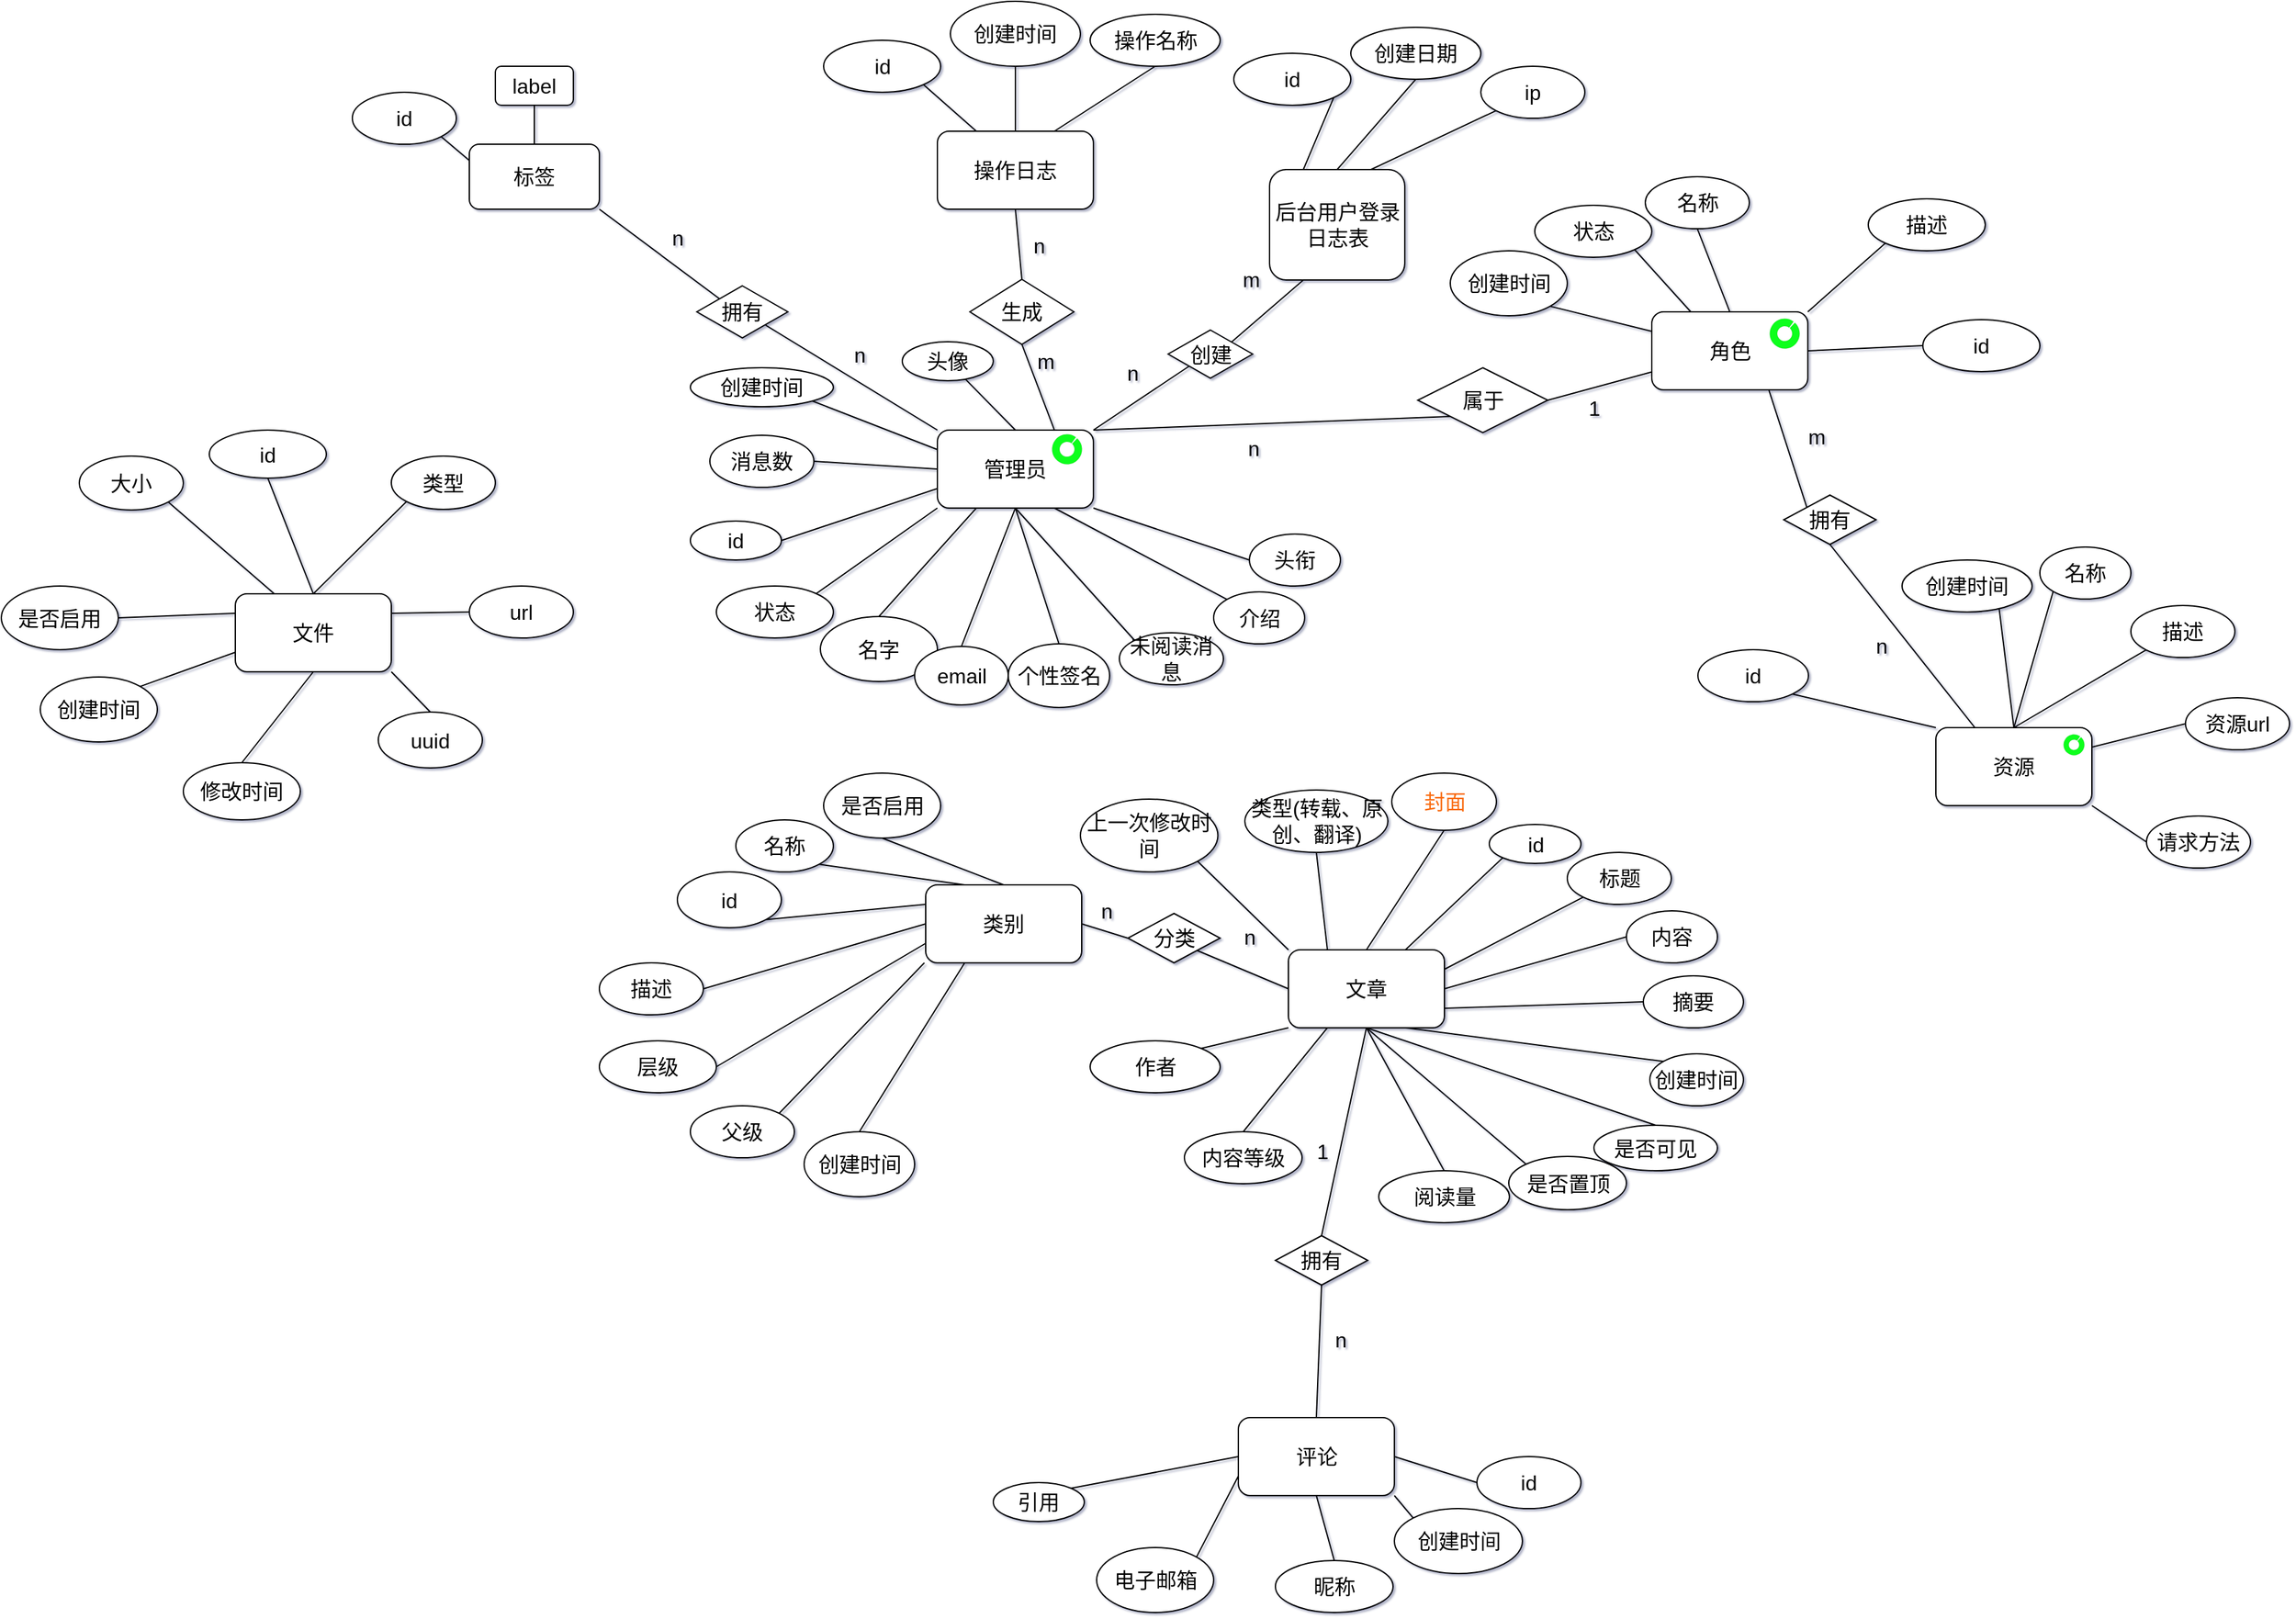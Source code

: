 <mxfile version="18.0.6" type="device"><diagram id="w1WiTCJ0PtuOjn-MvPNK" name="第 1 页"><mxGraphModel dx="2421" dy="1580" grid="1" gridSize="10" guides="1" tooltips="1" connect="1" arrows="1" fold="1" page="0" pageScale="1" pageWidth="827" pageHeight="1169" background="#ffffff" math="0" shadow="1"><root><mxCell id="0"/><mxCell id="1" parent="0"/><mxCell id="TxogvGe3Ko0orZef5mVO-4" style="edgeStyle=none;rounded=0;orthogonalLoop=1;jettySize=auto;html=1;exitX=1;exitY=0;exitDx=0;exitDy=0;entryX=0;entryY=1;entryDx=0;entryDy=0;fontSize=16;endArrow=none;endFill=0;" parent="1" source="TxogvGe3Ko0orZef5mVO-8" target="TxogvGe3Ko0orZef5mVO-21" edge="1"><mxGeometry relative="1" as="geometry"/></mxCell><mxCell id="TxogvGe3Ko0orZef5mVO-5" style="edgeStyle=none;rounded=0;orthogonalLoop=1;jettySize=auto;html=1;exitX=0.75;exitY=0;exitDx=0;exitDy=0;entryX=0.5;entryY=1;entryDx=0;entryDy=0;fontSize=16;endArrow=none;endFill=0;" parent="1" source="TxogvGe3Ko0orZef5mVO-8" target="TxogvGe3Ko0orZef5mVO-66" edge="1"><mxGeometry relative="1" as="geometry"/></mxCell><mxCell id="TxogvGe3Ko0orZef5mVO-7" style="edgeStyle=none;rounded=0;orthogonalLoop=1;jettySize=auto;html=1;exitX=1;exitY=0;exitDx=0;exitDy=0;entryX=0;entryY=1;entryDx=0;entryDy=0;fontFamily=Helvetica;fontSize=16;fontColor=default;endArrow=none;endFill=0;" parent="1" source="TxogvGe3Ko0orZef5mVO-8" target="TxogvGe3Ko0orZef5mVO-107" edge="1"><mxGeometry relative="1" as="geometry"/></mxCell><mxCell id="JrvYDtQpE5l5beJxTgkh-11" style="edgeStyle=none;rounded=0;orthogonalLoop=1;jettySize=auto;html=1;exitX=1;exitY=1;exitDx=0;exitDy=0;entryX=0;entryY=0.5;entryDx=0;entryDy=0;fontSize=16;endArrow=none;endFill=0;strokeWidth=1;" edge="1" parent="1" source="TxogvGe3Ko0orZef5mVO-8" target="JrvYDtQpE5l5beJxTgkh-5"><mxGeometry relative="1" as="geometry"/></mxCell><mxCell id="JrvYDtQpE5l5beJxTgkh-12" style="edgeStyle=none;rounded=0;orthogonalLoop=1;jettySize=auto;html=1;exitX=0.75;exitY=1;exitDx=0;exitDy=0;entryX=0;entryY=0;entryDx=0;entryDy=0;fontSize=16;endArrow=none;endFill=0;strokeWidth=1;" edge="1" parent="1" source="TxogvGe3Ko0orZef5mVO-8" target="JrvYDtQpE5l5beJxTgkh-4"><mxGeometry relative="1" as="geometry"/></mxCell><mxCell id="JrvYDtQpE5l5beJxTgkh-13" style="edgeStyle=none;rounded=0;orthogonalLoop=1;jettySize=auto;html=1;exitX=0.5;exitY=1;exitDx=0;exitDy=0;entryX=0;entryY=0;entryDx=0;entryDy=0;fontSize=16;endArrow=none;endFill=0;strokeWidth=1;" edge="1" parent="1" source="TxogvGe3Ko0orZef5mVO-8" target="JrvYDtQpE5l5beJxTgkh-8"><mxGeometry relative="1" as="geometry"/></mxCell><mxCell id="JrvYDtQpE5l5beJxTgkh-14" style="edgeStyle=none;rounded=0;orthogonalLoop=1;jettySize=auto;html=1;exitX=0.5;exitY=1;exitDx=0;exitDy=0;entryX=0.5;entryY=0;entryDx=0;entryDy=0;fontSize=16;endArrow=none;endFill=0;strokeWidth=1;" edge="1" parent="1" source="TxogvGe3Ko0orZef5mVO-8" target="JrvYDtQpE5l5beJxTgkh-3"><mxGeometry relative="1" as="geometry"/></mxCell><mxCell id="JrvYDtQpE5l5beJxTgkh-15" style="edgeStyle=none;rounded=0;orthogonalLoop=1;jettySize=auto;html=1;exitX=0.5;exitY=1;exitDx=0;exitDy=0;entryX=0.5;entryY=0;entryDx=0;entryDy=0;fontSize=16;endArrow=none;endFill=0;strokeWidth=1;" edge="1" parent="1" source="TxogvGe3Ko0orZef5mVO-8" target="JrvYDtQpE5l5beJxTgkh-2"><mxGeometry relative="1" as="geometry"/></mxCell><mxCell id="JrvYDtQpE5l5beJxTgkh-16" style="edgeStyle=none;rounded=0;orthogonalLoop=1;jettySize=auto;html=1;exitX=0.25;exitY=1;exitDx=0;exitDy=0;entryX=0.5;entryY=0;entryDx=0;entryDy=0;fontSize=16;endArrow=none;endFill=0;strokeWidth=1;" edge="1" parent="1" source="TxogvGe3Ko0orZef5mVO-8" target="JrvYDtQpE5l5beJxTgkh-1"><mxGeometry relative="1" as="geometry"/></mxCell><mxCell id="TxogvGe3Ko0orZef5mVO-8" value="管理员" style="rounded=1;whiteSpace=wrap;html=1;fontSize=16;" parent="1" vertex="1"><mxGeometry x="-450" y="-390" width="120" height="60" as="geometry"/></mxCell><mxCell id="TxogvGe3Ko0orZef5mVO-9" style="edgeStyle=none;rounded=0;orthogonalLoop=1;jettySize=auto;html=1;exitX=1;exitY=0.5;exitDx=0;exitDy=0;entryX=0;entryY=0.75;entryDx=0;entryDy=0;fontSize=16;endArrow=none;endFill=0;" parent="1" source="TxogvGe3Ko0orZef5mVO-10" target="TxogvGe3Ko0orZef5mVO-8" edge="1"><mxGeometry relative="1" as="geometry"/></mxCell><mxCell id="TxogvGe3Ko0orZef5mVO-10" value="id" style="ellipse;whiteSpace=wrap;html=1;fontSize=16;" parent="1" vertex="1"><mxGeometry x="-640" y="-320" width="70" height="30" as="geometry"/></mxCell><mxCell id="TxogvGe3Ko0orZef5mVO-16" style="edgeStyle=none;rounded=0;orthogonalLoop=1;jettySize=auto;html=1;exitX=1;exitY=0;exitDx=0;exitDy=0;entryX=0;entryY=1;entryDx=0;entryDy=0;endArrow=none;endFill=0;fontSize=16;" parent="1" source="TxogvGe3Ko0orZef5mVO-19" target="TxogvGe3Ko0orZef5mVO-42" edge="1"><mxGeometry relative="1" as="geometry"/></mxCell><mxCell id="TxogvGe3Ko0orZef5mVO-17" style="edgeStyle=none;rounded=0;orthogonalLoop=1;jettySize=auto;html=1;exitX=1;exitY=0.5;exitDx=0;exitDy=0;entryX=0;entryY=0.5;entryDx=0;entryDy=0;endArrow=none;endFill=0;fontSize=16;" parent="1" source="TxogvGe3Ko0orZef5mVO-19" target="TxogvGe3Ko0orZef5mVO-35" edge="1"><mxGeometry relative="1" as="geometry"/></mxCell><mxCell id="TxogvGe3Ko0orZef5mVO-18" style="edgeStyle=none;rounded=0;orthogonalLoop=1;jettySize=auto;html=1;exitX=0.75;exitY=1;exitDx=0;exitDy=0;entryX=0;entryY=0;entryDx=0;entryDy=0;fontSize=16;endArrow=none;endFill=0;" parent="1" source="TxogvGe3Ko0orZef5mVO-19" target="TxogvGe3Ko0orZef5mVO-98" edge="1"><mxGeometry relative="1" as="geometry"/></mxCell><mxCell id="TxogvGe3Ko0orZef5mVO-19" value="角色" style="rounded=1;whiteSpace=wrap;html=1;fontSize=16;" parent="1" vertex="1"><mxGeometry x="99.5" y="-481" width="120" height="60" as="geometry"/></mxCell><mxCell id="TxogvGe3Ko0orZef5mVO-20" style="edgeStyle=none;rounded=0;orthogonalLoop=1;jettySize=auto;html=1;exitX=1;exitY=0.5;exitDx=0;exitDy=0;fontSize=16;endArrow=none;endFill=0;" parent="1" source="TxogvGe3Ko0orZef5mVO-21" target="TxogvGe3Ko0orZef5mVO-19" edge="1"><mxGeometry relative="1" as="geometry"/></mxCell><mxCell id="TxogvGe3Ko0orZef5mVO-21" value="属于" style="rhombus;whiteSpace=wrap;html=1;fontSize=16;" parent="1" vertex="1"><mxGeometry x="-80.5" y="-438" width="100" height="50" as="geometry"/></mxCell><mxCell id="TxogvGe3Ko0orZef5mVO-22" style="edgeStyle=none;rounded=0;orthogonalLoop=1;jettySize=auto;html=1;exitX=0.5;exitY=0;exitDx=0;exitDy=0;entryX=0.747;entryY=0.94;entryDx=0;entryDy=0;fontSize=16;endArrow=none;endFill=0;entryPerimeter=0;" parent="1" source="TxogvGe3Ko0orZef5mVO-27" target="TxogvGe3Ko0orZef5mVO-34" edge="1"><mxGeometry relative="1" as="geometry"><mxPoint x="307.5" y="-221" as="targetPoint"/></mxGeometry></mxCell><mxCell id="TxogvGe3Ko0orZef5mVO-23" style="edgeStyle=none;rounded=0;orthogonalLoop=1;jettySize=auto;html=1;exitX=0.5;exitY=0;exitDx=0;exitDy=0;entryX=0;entryY=1;entryDx=0;entryDy=0;fontSize=16;endArrow=none;endFill=0;" parent="1" source="TxogvGe3Ko0orZef5mVO-27" target="TxogvGe3Ko0orZef5mVO-32" edge="1"><mxGeometry relative="1" as="geometry"/></mxCell><mxCell id="TxogvGe3Ko0orZef5mVO-24" style="edgeStyle=none;rounded=0;orthogonalLoop=1;jettySize=auto;html=1;exitX=0.5;exitY=0;exitDx=0;exitDy=0;entryX=0;entryY=1;entryDx=0;entryDy=0;fontSize=16;endArrow=none;endFill=0;" parent="1" source="TxogvGe3Ko0orZef5mVO-27" target="TxogvGe3Ko0orZef5mVO-33" edge="1"><mxGeometry relative="1" as="geometry"/></mxCell><mxCell id="TxogvGe3Ko0orZef5mVO-120" style="rounded=0;orthogonalLoop=1;jettySize=auto;html=1;exitX=1;exitY=0.25;exitDx=0;exitDy=0;entryX=0;entryY=0.5;entryDx=0;entryDy=0;endArrow=none;endFill=0;fontSize=16;" parent="1" source="TxogvGe3Ko0orZef5mVO-27" target="TxogvGe3Ko0orZef5mVO-118" edge="1"><mxGeometry relative="1" as="geometry"/></mxCell><mxCell id="TxogvGe3Ko0orZef5mVO-121" style="edgeStyle=none;rounded=0;orthogonalLoop=1;jettySize=auto;html=1;exitX=1;exitY=1;exitDx=0;exitDy=0;entryX=0;entryY=0.5;entryDx=0;entryDy=0;endArrow=none;endFill=0;fontSize=16;" parent="1" source="TxogvGe3Ko0orZef5mVO-27" target="TxogvGe3Ko0orZef5mVO-119" edge="1"><mxGeometry relative="1" as="geometry"/></mxCell><mxCell id="TxogvGe3Ko0orZef5mVO-27" value="资源" style="rounded=1;whiteSpace=wrap;html=1;fontSize=16;" parent="1" vertex="1"><mxGeometry x="318" y="-161" width="120" height="60" as="geometry"/></mxCell><mxCell id="TxogvGe3Ko0orZef5mVO-30" style="edgeStyle=none;rounded=0;orthogonalLoop=1;jettySize=auto;html=1;exitX=1;exitY=1;exitDx=0;exitDy=0;entryX=0;entryY=0;entryDx=0;entryDy=0;endArrow=none;endFill=0;fontSize=16;" parent="1" source="TxogvGe3Ko0orZef5mVO-31" target="TxogvGe3Ko0orZef5mVO-27" edge="1"><mxGeometry relative="1" as="geometry"/></mxCell><mxCell id="TxogvGe3Ko0orZef5mVO-31" value="id" style="ellipse;whiteSpace=wrap;html=1;fontSize=16;" parent="1" vertex="1"><mxGeometry x="135" y="-221" width="85" height="40" as="geometry"/></mxCell><mxCell id="TxogvGe3Ko0orZef5mVO-32" value="名称" style="ellipse;whiteSpace=wrap;html=1;fontSize=16;" parent="1" vertex="1"><mxGeometry x="398" y="-300" width="70" height="40" as="geometry"/></mxCell><mxCell id="TxogvGe3Ko0orZef5mVO-33" value="描述" style="ellipse;whiteSpace=wrap;html=1;fontSize=16;" parent="1" vertex="1"><mxGeometry x="468" y="-255" width="80" height="40" as="geometry"/></mxCell><mxCell id="TxogvGe3Ko0orZef5mVO-34" value="创建时间" style="ellipse;whiteSpace=wrap;html=1;fontSize=16;" parent="1" vertex="1"><mxGeometry x="292" y="-290" width="100" height="40" as="geometry"/></mxCell><mxCell id="TxogvGe3Ko0orZef5mVO-35" value="id" style="ellipse;whiteSpace=wrap;html=1;fontSize=16;" parent="1" vertex="1"><mxGeometry x="308" y="-475" width="90" height="40" as="geometry"/></mxCell><mxCell id="TxogvGe3Ko0orZef5mVO-36" style="edgeStyle=none;shape=connector;rounded=0;orthogonalLoop=1;jettySize=auto;html=1;exitX=0.5;exitY=1;exitDx=0;exitDy=0;entryX=0.5;entryY=0;entryDx=0;entryDy=0;labelBackgroundColor=default;fontFamily=Helvetica;fontSize=16;fontColor=default;endArrow=none;endFill=0;strokeColor=default;" parent="1" source="TxogvGe3Ko0orZef5mVO-37" target="TxogvGe3Ko0orZef5mVO-19" edge="1"><mxGeometry relative="1" as="geometry"/></mxCell><mxCell id="TxogvGe3Ko0orZef5mVO-37" value="名称" style="ellipse;whiteSpace=wrap;html=1;fontSize=16;" parent="1" vertex="1"><mxGeometry x="94.5" y="-585" width="80" height="40" as="geometry"/></mxCell><mxCell id="TxogvGe3Ko0orZef5mVO-38" style="edgeStyle=none;shape=connector;rounded=0;orthogonalLoop=1;jettySize=auto;html=1;exitX=1;exitY=1;exitDx=0;exitDy=0;entryX=0.25;entryY=0;entryDx=0;entryDy=0;labelBackgroundColor=default;fontFamily=Helvetica;fontSize=16;fontColor=default;endArrow=none;endFill=0;strokeColor=default;" parent="1" source="TxogvGe3Ko0orZef5mVO-39" target="TxogvGe3Ko0orZef5mVO-19" edge="1"><mxGeometry relative="1" as="geometry"/></mxCell><mxCell id="TxogvGe3Ko0orZef5mVO-39" value="状态" style="ellipse;whiteSpace=wrap;html=1;fontSize=16;" parent="1" vertex="1"><mxGeometry x="9.5" y="-563" width="90" height="40" as="geometry"/></mxCell><mxCell id="TxogvGe3Ko0orZef5mVO-40" style="edgeStyle=none;shape=connector;rounded=0;orthogonalLoop=1;jettySize=auto;html=1;exitX=1;exitY=1;exitDx=0;exitDy=0;entryX=0;entryY=0.25;entryDx=0;entryDy=0;labelBackgroundColor=default;fontFamily=Helvetica;fontSize=16;fontColor=default;endArrow=none;endFill=0;strokeColor=default;" parent="1" source="TxogvGe3Ko0orZef5mVO-41" target="TxogvGe3Ko0orZef5mVO-19" edge="1"><mxGeometry relative="1" as="geometry"/></mxCell><mxCell id="TxogvGe3Ko0orZef5mVO-41" value="创建时间" style="ellipse;whiteSpace=wrap;html=1;fontSize=16;" parent="1" vertex="1"><mxGeometry x="-55.5" y="-528" width="90" height="50" as="geometry"/></mxCell><mxCell id="TxogvGe3Ko0orZef5mVO-42" value="描述" style="ellipse;whiteSpace=wrap;html=1;fontSize=16;" parent="1" vertex="1"><mxGeometry x="266" y="-568" width="90" height="40" as="geometry"/></mxCell><mxCell id="TxogvGe3Ko0orZef5mVO-45" style="edgeStyle=none;rounded=0;orthogonalLoop=1;jettySize=auto;html=1;exitX=1;exitY=0;exitDx=0;exitDy=0;entryX=0;entryY=1;entryDx=0;entryDy=0;fontSize=16;endArrow=none;endFill=0;" parent="1" source="TxogvGe3Ko0orZef5mVO-46" target="TxogvGe3Ko0orZef5mVO-8" edge="1"><mxGeometry relative="1" as="geometry"/></mxCell><mxCell id="TxogvGe3Ko0orZef5mVO-46" value="状态" style="ellipse;whiteSpace=wrap;html=1;fontSize=16;" parent="1" vertex="1"><mxGeometry x="-620" y="-270" width="90" height="40" as="geometry"/></mxCell><mxCell id="TxogvGe3Ko0orZef5mVO-51" style="edgeStyle=none;rounded=0;orthogonalLoop=1;jettySize=auto;html=1;exitX=0.25;exitY=0;exitDx=0;exitDy=0;entryX=1;entryY=1;entryDx=0;entryDy=0;fontSize=16;endArrow=none;endFill=0;" parent="1" source="TxogvGe3Ko0orZef5mVO-54" target="TxogvGe3Ko0orZef5mVO-56" edge="1"><mxGeometry relative="1" as="geometry"/></mxCell><mxCell id="TxogvGe3Ko0orZef5mVO-52" style="edgeStyle=none;rounded=0;orthogonalLoop=1;jettySize=auto;html=1;exitX=0.5;exitY=0;exitDx=0;exitDy=0;entryX=0.5;entryY=1;entryDx=0;entryDy=0;fontSize=16;endArrow=none;endFill=0;" parent="1" source="TxogvGe3Ko0orZef5mVO-54" target="TxogvGe3Ko0orZef5mVO-55" edge="1"><mxGeometry relative="1" as="geometry"/></mxCell><mxCell id="TxogvGe3Ko0orZef5mVO-53" style="edgeStyle=none;shape=connector;rounded=0;orthogonalLoop=1;jettySize=auto;html=1;exitX=0.75;exitY=0;exitDx=0;exitDy=0;entryX=0;entryY=1;entryDx=0;entryDy=0;labelBackgroundColor=default;fontFamily=Helvetica;fontSize=16;fontColor=default;endArrow=none;endFill=0;strokeColor=default;" parent="1" source="TxogvGe3Ko0orZef5mVO-54" target="TxogvGe3Ko0orZef5mVO-57" edge="1"><mxGeometry relative="1" as="geometry"/></mxCell><mxCell id="TxogvGe3Ko0orZef5mVO-54" value="后台用户登录日志表" style="rounded=1;whiteSpace=wrap;html=1;fontSize=16;" parent="1" vertex="1"><mxGeometry x="-194.5" y="-590.5" width="104" height="85" as="geometry"/></mxCell><mxCell id="TxogvGe3Ko0orZef5mVO-55" value="创建日期" style="ellipse;whiteSpace=wrap;html=1;fontSize=16;" parent="1" vertex="1"><mxGeometry x="-132" y="-700" width="100" height="40" as="geometry"/></mxCell><mxCell id="TxogvGe3Ko0orZef5mVO-56" value="id" style="ellipse;whiteSpace=wrap;html=1;fontSize=16;" parent="1" vertex="1"><mxGeometry x="-222" y="-680" width="90" height="40" as="geometry"/></mxCell><mxCell id="TxogvGe3Ko0orZef5mVO-57" value="ip" style="ellipse;whiteSpace=wrap;html=1;fontSize=16;" parent="1" vertex="1"><mxGeometry x="-32" y="-670" width="80" height="40" as="geometry"/></mxCell><mxCell id="JrvYDtQpE5l5beJxTgkh-21" style="edgeStyle=none;rounded=0;orthogonalLoop=1;jettySize=auto;html=1;exitX=1;exitY=1;exitDx=0;exitDy=0;entryX=0;entryY=0.25;entryDx=0;entryDy=0;fontSize=16;endArrow=none;endFill=0;strokeWidth=1;" edge="1" parent="1" source="TxogvGe3Ko0orZef5mVO-60" target="TxogvGe3Ko0orZef5mVO-8"><mxGeometry relative="1" as="geometry"/></mxCell><mxCell id="TxogvGe3Ko0orZef5mVO-60" value="创建时间" style="ellipse;whiteSpace=wrap;html=1;fontSize=16;" parent="1" vertex="1"><mxGeometry x="-640" y="-438" width="110" height="30" as="geometry"/></mxCell><mxCell id="TxogvGe3Ko0orZef5mVO-61" style="edgeStyle=none;rounded=0;orthogonalLoop=1;jettySize=auto;html=1;exitX=0.5;exitY=0;exitDx=0;exitDy=0;entryX=0.5;entryY=1;entryDx=0;entryDy=0;fontSize=16;endArrow=none;endFill=0;" parent="1" source="TxogvGe3Ko0orZef5mVO-63" target="TxogvGe3Ko0orZef5mVO-64" edge="1"><mxGeometry relative="1" as="geometry"/></mxCell><mxCell id="TxogvGe3Ko0orZef5mVO-62" style="edgeStyle=none;rounded=0;orthogonalLoop=1;jettySize=auto;html=1;exitX=0.75;exitY=0;exitDx=0;exitDy=0;entryX=0.5;entryY=1;entryDx=0;entryDy=0;fontSize=16;endArrow=none;endFill=0;" parent="1" source="TxogvGe3Ko0orZef5mVO-63" target="TxogvGe3Ko0orZef5mVO-69" edge="1"><mxGeometry relative="1" as="geometry"/></mxCell><mxCell id="TxogvGe3Ko0orZef5mVO-63" value="操作日志" style="rounded=1;whiteSpace=wrap;html=1;fontSize=16;" parent="1" vertex="1"><mxGeometry x="-450" y="-620" width="120" height="60" as="geometry"/></mxCell><mxCell id="TxogvGe3Ko0orZef5mVO-64" value="创建时间" style="ellipse;whiteSpace=wrap;html=1;fontSize=16;" parent="1" vertex="1"><mxGeometry x="-440" y="-720" width="100" height="50" as="geometry"/></mxCell><mxCell id="TxogvGe3Ko0orZef5mVO-65" style="edgeStyle=none;rounded=0;orthogonalLoop=1;jettySize=auto;html=1;exitX=0.5;exitY=0;exitDx=0;exitDy=0;entryX=0.5;entryY=1;entryDx=0;entryDy=0;fontSize=16;endArrow=none;endFill=0;" parent="1" source="TxogvGe3Ko0orZef5mVO-66" target="TxogvGe3Ko0orZef5mVO-63" edge="1"><mxGeometry relative="1" as="geometry"/></mxCell><mxCell id="TxogvGe3Ko0orZef5mVO-66" value="生成" style="rhombus;whiteSpace=wrap;html=1;fontSize=16;" parent="1" vertex="1"><mxGeometry x="-425" y="-506" width="80" height="50" as="geometry"/></mxCell><mxCell id="TxogvGe3Ko0orZef5mVO-67" style="edgeStyle=none;rounded=0;orthogonalLoop=1;jettySize=auto;html=1;exitX=1;exitY=1;exitDx=0;exitDy=0;entryX=0.25;entryY=0;entryDx=0;entryDy=0;endArrow=none;endFill=0;fontSize=16;" parent="1" source="TxogvGe3Ko0orZef5mVO-68" target="TxogvGe3Ko0orZef5mVO-63" edge="1"><mxGeometry relative="1" as="geometry"/></mxCell><mxCell id="TxogvGe3Ko0orZef5mVO-68" value="id" style="ellipse;whiteSpace=wrap;html=1;fontSize=16;" parent="1" vertex="1"><mxGeometry x="-537.5" y="-690" width="90" height="40" as="geometry"/></mxCell><mxCell id="TxogvGe3Ko0orZef5mVO-69" value="操作名称" style="ellipse;whiteSpace=wrap;html=1;fontSize=16;" parent="1" vertex="1"><mxGeometry x="-332.5" y="-710" width="100" height="40" as="geometry"/></mxCell><mxCell id="TxogvGe3Ko0orZef5mVO-70" style="edgeStyle=none;rounded=0;orthogonalLoop=1;jettySize=auto;html=1;entryX=0.5;entryY=0;entryDx=0;entryDy=0;fontSize=16;endArrow=none;endFill=0;" parent="1" source="TxogvGe3Ko0orZef5mVO-71" target="TxogvGe3Ko0orZef5mVO-8" edge="1"><mxGeometry relative="1" as="geometry"/></mxCell><mxCell id="TxogvGe3Ko0orZef5mVO-71" value="头像" style="ellipse;whiteSpace=wrap;html=1;fontSize=16;" parent="1" vertex="1"><mxGeometry x="-477" y="-458" width="70" height="30" as="geometry"/></mxCell><mxCell id="TxogvGe3Ko0orZef5mVO-95" value="1" style="text;html=1;align=center;verticalAlign=middle;resizable=0;points=[];autosize=1;strokeColor=none;fillColor=none;fontSize=16;" parent="1" vertex="1"><mxGeometry x="45" y="-417" width="20" height="20" as="geometry"/></mxCell><mxCell id="TxogvGe3Ko0orZef5mVO-96" value="n" style="text;html=1;align=center;verticalAlign=middle;resizable=0;points=[];autosize=1;strokeColor=none;fillColor=none;fontSize=16;" parent="1" vertex="1"><mxGeometry x="-217" y="-386" width="20" height="20" as="geometry"/></mxCell><mxCell id="TxogvGe3Ko0orZef5mVO-97" style="edgeStyle=none;rounded=0;orthogonalLoop=1;jettySize=auto;html=1;exitX=0.5;exitY=1;exitDx=0;exitDy=0;entryX=0.25;entryY=0;entryDx=0;entryDy=0;fontSize=16;endArrow=none;endFill=0;" parent="1" source="TxogvGe3Ko0orZef5mVO-98" target="TxogvGe3Ko0orZef5mVO-27" edge="1"><mxGeometry relative="1" as="geometry"/></mxCell><mxCell id="TxogvGe3Ko0orZef5mVO-98" value="拥有" style="rhombus;whiteSpace=wrap;html=1;fontSize=16;" parent="1" vertex="1"><mxGeometry x="201" y="-340" width="71" height="38" as="geometry"/></mxCell><mxCell id="TxogvGe3Ko0orZef5mVO-99" value="m" style="text;html=1;align=center;verticalAlign=middle;resizable=0;points=[];autosize=1;strokeColor=none;fillColor=none;fontSize=16;" parent="1" vertex="1"><mxGeometry x="211" y="-395" width="30" height="20" as="geometry"/></mxCell><mxCell id="TxogvGe3Ko0orZef5mVO-100" value="n" style="text;html=1;align=center;verticalAlign=middle;resizable=0;points=[];autosize=1;strokeColor=none;fillColor=none;fontSize=16;" parent="1" vertex="1"><mxGeometry x="266" y="-234" width="20" height="20" as="geometry"/></mxCell><mxCell id="TxogvGe3Ko0orZef5mVO-103" value="" style="verticalLabelPosition=bottom;verticalAlign=top;html=1;shape=mxgraph.basic.partConcEllipse;startAngle=0.119;endAngle=0.1;arcWidth=0.5;fontSize=16;strokeWidth=0;fillColor=#0AFF1B;" parent="1" vertex="1"><mxGeometry x="-362" y="-387" width="23" height="23" as="geometry"/></mxCell><mxCell id="TxogvGe3Ko0orZef5mVO-104" value="" style="verticalLabelPosition=bottom;verticalAlign=top;html=1;shape=mxgraph.basic.partConcEllipse;startAngle=0.119;endAngle=0.1;arcWidth=0.5;fontSize=16;strokeWidth=0;fillColor=#0AFF1B;" parent="1" vertex="1"><mxGeometry x="190" y="-476" width="23" height="23" as="geometry"/></mxCell><mxCell id="TxogvGe3Ko0orZef5mVO-106" style="edgeStyle=none;rounded=0;orthogonalLoop=1;jettySize=auto;html=1;exitX=1;exitY=0;exitDx=0;exitDy=0;entryX=0.25;entryY=1;entryDx=0;entryDy=0;fontFamily=Helvetica;fontSize=16;fontColor=default;endArrow=none;endFill=0;" parent="1" source="TxogvGe3Ko0orZef5mVO-107" target="TxogvGe3Ko0orZef5mVO-54" edge="1"><mxGeometry relative="1" as="geometry"/></mxCell><mxCell id="TxogvGe3Ko0orZef5mVO-107" value="创建" style="rhombus;whiteSpace=wrap;html=1;fontFamily=Helvetica;fontSize=16;fontColor=default;strokeColor=default;strokeWidth=1;fillColor=default;" parent="1" vertex="1"><mxGeometry x="-272.5" y="-467" width="65" height="37" as="geometry"/></mxCell><mxCell id="TxogvGe3Ko0orZef5mVO-108" value="m" style="text;html=1;align=center;verticalAlign=middle;resizable=0;points=[];autosize=1;strokeColor=none;fillColor=none;fontSize=16;fontFamily=Helvetica;fontColor=default;" parent="1" vertex="1"><mxGeometry x="-224" y="-516" width="30" height="20" as="geometry"/></mxCell><mxCell id="TxogvGe3Ko0orZef5mVO-109" value="n" style="text;html=1;align=center;verticalAlign=middle;resizable=0;points=[];autosize=1;strokeColor=none;fillColor=none;fontSize=16;fontFamily=Helvetica;fontColor=default;" parent="1" vertex="1"><mxGeometry x="-310" y="-444" width="20" height="20" as="geometry"/></mxCell><mxCell id="TxogvGe3Ko0orZef5mVO-110" value="m" style="text;html=1;align=center;verticalAlign=middle;resizable=0;points=[];autosize=1;strokeColor=none;fillColor=none;fontSize=16;fontFamily=Helvetica;fontColor=default;" parent="1" vertex="1"><mxGeometry x="-382" y="-453" width="30" height="20" as="geometry"/></mxCell><mxCell id="TxogvGe3Ko0orZef5mVO-111" value="n" style="text;html=1;align=center;verticalAlign=middle;resizable=0;points=[];autosize=1;strokeColor=none;fillColor=none;fontSize=16;fontFamily=Helvetica;fontColor=default;" parent="1" vertex="1"><mxGeometry x="-382" y="-542" width="20" height="20" as="geometry"/></mxCell><mxCell id="TxogvGe3Ko0orZef5mVO-115" value="" style="verticalLabelPosition=bottom;verticalAlign=top;html=1;shape=mxgraph.basic.partConcEllipse;startAngle=0.119;endAngle=0.1;arcWidth=0.5;fontSize=16;strokeWidth=0;fillColor=#0AFF1B;fontFamily=Helvetica;fontColor=default;" parent="1" vertex="1"><mxGeometry x="416" y="-156" width="16" height="16" as="geometry"/></mxCell><mxCell id="TxogvGe3Ko0orZef5mVO-118" value="资源url" style="ellipse;whiteSpace=wrap;html=1;fontSize=16;" parent="1" vertex="1"><mxGeometry x="510" y="-184" width="80" height="40" as="geometry"/></mxCell><mxCell id="TxogvGe3Ko0orZef5mVO-119" value="请求方法" style="ellipse;whiteSpace=wrap;html=1;fontSize=16;" parent="1" vertex="1"><mxGeometry x="480" y="-93" width="80" height="40" as="geometry"/></mxCell><mxCell id="TxogvGe3Ko0orZef5mVO-147" style="edgeStyle=none;rounded=0;orthogonalLoop=1;jettySize=auto;html=1;exitX=0.25;exitY=0;exitDx=0;exitDy=0;entryX=0.5;entryY=1;entryDx=0;entryDy=0;endArrow=none;endFill=0;fontSize=16;" parent="1" source="TxogvGe3Ko0orZef5mVO-124" target="TxogvGe3Ko0orZef5mVO-146" edge="1"><mxGeometry relative="1" as="geometry"/></mxCell><mxCell id="TxogvGe3Ko0orZef5mVO-148" style="edgeStyle=none;rounded=0;orthogonalLoop=1;jettySize=auto;html=1;exitX=0.5;exitY=0;exitDx=0;exitDy=0;entryX=0.5;entryY=1;entryDx=0;entryDy=0;endArrow=none;endFill=0;fontSize=16;" parent="1" source="TxogvGe3Ko0orZef5mVO-124" target="TxogvGe3Ko0orZef5mVO-140" edge="1"><mxGeometry relative="1" as="geometry"/></mxCell><mxCell id="TxogvGe3Ko0orZef5mVO-149" style="edgeStyle=none;rounded=0;orthogonalLoop=1;jettySize=auto;html=1;exitX=0.75;exitY=0;exitDx=0;exitDy=0;entryX=0;entryY=1;entryDx=0;entryDy=0;endArrow=none;endFill=0;fontSize=16;" parent="1" source="TxogvGe3Ko0orZef5mVO-124" target="TxogvGe3Ko0orZef5mVO-138" edge="1"><mxGeometry relative="1" as="geometry"/></mxCell><mxCell id="TxogvGe3Ko0orZef5mVO-150" style="edgeStyle=none;rounded=0;orthogonalLoop=1;jettySize=auto;html=1;exitX=1;exitY=0.25;exitDx=0;exitDy=0;endArrow=none;endFill=0;fontSize=16;" parent="1" source="TxogvGe3Ko0orZef5mVO-124" target="TxogvGe3Ko0orZef5mVO-127" edge="1"><mxGeometry relative="1" as="geometry"/></mxCell><mxCell id="TxogvGe3Ko0orZef5mVO-151" style="edgeStyle=none;rounded=0;orthogonalLoop=1;jettySize=auto;html=1;exitX=1;exitY=0.5;exitDx=0;exitDy=0;entryX=0;entryY=0.5;entryDx=0;entryDy=0;endArrow=none;endFill=0;fontSize=16;" parent="1" source="TxogvGe3Ko0orZef5mVO-124" target="TxogvGe3Ko0orZef5mVO-125" edge="1"><mxGeometry relative="1" as="geometry"/></mxCell><mxCell id="TxogvGe3Ko0orZef5mVO-152" style="edgeStyle=none;rounded=0;orthogonalLoop=1;jettySize=auto;html=1;exitX=1;exitY=0.75;exitDx=0;exitDy=0;entryX=0;entryY=0.5;entryDx=0;entryDy=0;endArrow=none;endFill=0;fontSize=16;" parent="1" source="TxogvGe3Ko0orZef5mVO-124" target="TxogvGe3Ko0orZef5mVO-126" edge="1"><mxGeometry relative="1" as="geometry"/></mxCell><mxCell id="TxogvGe3Ko0orZef5mVO-153" style="edgeStyle=none;rounded=0;orthogonalLoop=1;jettySize=auto;html=1;exitX=0.75;exitY=1;exitDx=0;exitDy=0;entryX=0;entryY=0;entryDx=0;entryDy=0;endArrow=none;endFill=0;fontSize=16;" parent="1" source="TxogvGe3Ko0orZef5mVO-124" target="TxogvGe3Ko0orZef5mVO-137" edge="1"><mxGeometry relative="1" as="geometry"/></mxCell><mxCell id="TxogvGe3Ko0orZef5mVO-154" style="edgeStyle=none;rounded=0;orthogonalLoop=1;jettySize=auto;html=1;exitX=0.5;exitY=1;exitDx=0;exitDy=0;entryX=0.5;entryY=0;entryDx=0;entryDy=0;endArrow=none;endFill=0;fontSize=16;" parent="1" source="TxogvGe3Ko0orZef5mVO-124" target="TxogvGe3Ko0orZef5mVO-144" edge="1"><mxGeometry relative="1" as="geometry"/></mxCell><mxCell id="TxogvGe3Ko0orZef5mVO-155" style="edgeStyle=none;rounded=0;orthogonalLoop=1;jettySize=auto;html=1;exitX=0.25;exitY=1;exitDx=0;exitDy=0;entryX=0.5;entryY=0;entryDx=0;entryDy=0;endArrow=none;endFill=0;fontSize=16;" parent="1" source="TxogvGe3Ko0orZef5mVO-124" target="TxogvGe3Ko0orZef5mVO-145" edge="1"><mxGeometry relative="1" as="geometry"/></mxCell><mxCell id="TxogvGe3Ko0orZef5mVO-172" style="edgeStyle=none;rounded=0;orthogonalLoop=1;jettySize=auto;html=1;exitX=0.5;exitY=1;exitDx=0;exitDy=0;entryX=0.5;entryY=0;entryDx=0;entryDy=0;endArrow=none;endFill=0;fontSize=16;" parent="1" source="TxogvGe3Ko0orZef5mVO-124" target="TxogvGe3Ko0orZef5mVO-171" edge="1"><mxGeometry relative="1" as="geometry"/></mxCell><mxCell id="3jDGPady502M7fGjzGVN-14" style="edgeStyle=none;rounded=0;orthogonalLoop=1;jettySize=auto;html=1;exitX=0.5;exitY=1;exitDx=0;exitDy=0;entryX=0;entryY=0;entryDx=0;entryDy=0;fontSize=16;endArrow=none;endFill=0;" parent="1" source="TxogvGe3Ko0orZef5mVO-124" target="3jDGPady502M7fGjzGVN-13" edge="1"><mxGeometry relative="1" as="geometry"/></mxCell><mxCell id="TxogvGe3Ko0orZef5mVO-124" value="文章" style="rounded=1;whiteSpace=wrap;html=1;fontSize=16;" parent="1" vertex="1"><mxGeometry x="-180" y="10" width="120" height="60" as="geometry"/></mxCell><mxCell id="TxogvGe3Ko0orZef5mVO-125" value="内容" style="ellipse;whiteSpace=wrap;html=1;fontSize=16;" parent="1" vertex="1"><mxGeometry x="80" y="-20" width="70" height="40" as="geometry"/></mxCell><mxCell id="TxogvGe3Ko0orZef5mVO-126" value="摘要" style="ellipse;whiteSpace=wrap;html=1;fontSize=16;" parent="1" vertex="1"><mxGeometry x="93" y="30" width="77" height="40" as="geometry"/></mxCell><mxCell id="TxogvGe3Ko0orZef5mVO-127" value="标题" style="ellipse;whiteSpace=wrap;html=1;fontSize=16;" parent="1" vertex="1"><mxGeometry x="34.5" y="-65" width="80" height="40" as="geometry"/></mxCell><mxCell id="TxogvGe3Ko0orZef5mVO-169" style="edgeStyle=none;rounded=0;orthogonalLoop=1;jettySize=auto;html=1;exitX=1;exitY=0.5;exitDx=0;exitDy=0;entryX=0;entryY=0.5;entryDx=0;entryDy=0;endArrow=none;endFill=0;fontSize=16;" parent="1" source="TxogvGe3Ko0orZef5mVO-128" target="TxogvGe3Ko0orZef5mVO-168" edge="1"><mxGeometry relative="1" as="geometry"/></mxCell><mxCell id="TxogvGe3Ko0orZef5mVO-128" value="类别" style="rounded=1;whiteSpace=wrap;html=1;fontSize=16;" parent="1" vertex="1"><mxGeometry x="-459" y="-40" width="120" height="60" as="geometry"/></mxCell><mxCell id="TxogvGe3Ko0orZef5mVO-156" style="edgeStyle=none;rounded=0;orthogonalLoop=1;jettySize=auto;html=1;exitX=1;exitY=1;exitDx=0;exitDy=0;entryX=0.25;entryY=0;entryDx=0;entryDy=0;endArrow=none;endFill=0;fontSize=16;" parent="1" source="TxogvGe3Ko0orZef5mVO-129" target="TxogvGe3Ko0orZef5mVO-128" edge="1"><mxGeometry relative="1" as="geometry"/></mxCell><mxCell id="TxogvGe3Ko0orZef5mVO-129" value="名称" style="ellipse;whiteSpace=wrap;html=1;fontSize=16;" parent="1" vertex="1"><mxGeometry x="-605" y="-90" width="75" height="40" as="geometry"/></mxCell><mxCell id="TxogvGe3Ko0orZef5mVO-157" style="edgeStyle=none;rounded=0;orthogonalLoop=1;jettySize=auto;html=1;exitX=1;exitY=1;exitDx=0;exitDy=0;entryX=0;entryY=0.25;entryDx=0;entryDy=0;endArrow=none;endFill=0;fontSize=16;" parent="1" source="TxogvGe3Ko0orZef5mVO-130" target="TxogvGe3Ko0orZef5mVO-128" edge="1"><mxGeometry relative="1" as="geometry"/></mxCell><mxCell id="TxogvGe3Ko0orZef5mVO-130" value="id" style="ellipse;whiteSpace=wrap;html=1;fontSize=16;" parent="1" vertex="1"><mxGeometry x="-650" y="-50" width="80" height="43" as="geometry"/></mxCell><mxCell id="TxogvGe3Ko0orZef5mVO-158" style="edgeStyle=none;rounded=0;orthogonalLoop=1;jettySize=auto;html=1;exitX=1;exitY=0.5;exitDx=0;exitDy=0;entryX=0;entryY=0.5;entryDx=0;entryDy=0;endArrow=none;endFill=0;fontSize=16;" parent="1" source="TxogvGe3Ko0orZef5mVO-131" target="TxogvGe3Ko0orZef5mVO-128" edge="1"><mxGeometry relative="1" as="geometry"/></mxCell><mxCell id="TxogvGe3Ko0orZef5mVO-131" value="描述" style="ellipse;whiteSpace=wrap;html=1;fontSize=16;" parent="1" vertex="1"><mxGeometry x="-710" y="20" width="80" height="40" as="geometry"/></mxCell><mxCell id="TxogvGe3Ko0orZef5mVO-137" value="创建时间" style="ellipse;whiteSpace=wrap;html=1;fontSize=16;" parent="1" vertex="1"><mxGeometry x="98" y="90" width="72" height="40" as="geometry"/></mxCell><mxCell id="TxogvGe3Ko0orZef5mVO-138" value="id" style="ellipse;whiteSpace=wrap;html=1;fontSize=16;" parent="1" vertex="1"><mxGeometry x="-25.5" y="-86.5" width="70.5" height="30" as="geometry"/></mxCell><mxCell id="TxogvGe3Ko0orZef5mVO-140" value="&lt;a style=&quot;color: rgb(249, 105, 14); text-decoration-line: none; font-family: &amp;quot;Helvetica Neue&amp;quot;, Helvetica, Arial, &amp;quot;Hiragino Sans GB&amp;quot;, &amp;quot;Hiragino Sans GB W3&amp;quot;, &amp;quot;Microsoft YaHei UI&amp;quot;, &amp;quot;Microsoft YaHei&amp;quot;, sans-serif; font-size: 16px; text-align: start;&quot; class=&quot;search-js&quot; href=&quot;http://www.youdao.com/w/cover/#keyfrom=E2Ctranslation&quot;&gt;封面&lt;/a&gt;" style="ellipse;whiteSpace=wrap;html=1;fontSize=16;" parent="1" vertex="1"><mxGeometry x="-100.5" y="-126" width="80.5" height="44" as="geometry"/></mxCell><mxCell id="TxogvGe3Ko0orZef5mVO-159" style="edgeStyle=none;rounded=0;orthogonalLoop=1;jettySize=auto;html=1;exitX=1;exitY=0.5;exitDx=0;exitDy=0;entryX=0;entryY=0.75;entryDx=0;entryDy=0;endArrow=none;endFill=0;fontSize=16;" parent="1" source="TxogvGe3Ko0orZef5mVO-141" target="TxogvGe3Ko0orZef5mVO-128" edge="1"><mxGeometry relative="1" as="geometry"/></mxCell><mxCell id="TxogvGe3Ko0orZef5mVO-141" value="层级" style="ellipse;whiteSpace=wrap;html=1;fontSize=16;" parent="1" vertex="1"><mxGeometry x="-710" y="80" width="90" height="40" as="geometry"/></mxCell><mxCell id="TxogvGe3Ko0orZef5mVO-160" style="edgeStyle=none;rounded=0;orthogonalLoop=1;jettySize=auto;html=1;exitX=1;exitY=0;exitDx=0;exitDy=0;endArrow=none;endFill=0;fontSize=16;" parent="1" source="TxogvGe3Ko0orZef5mVO-142" edge="1"><mxGeometry relative="1" as="geometry"><mxPoint x="-460" y="20" as="targetPoint"/></mxGeometry></mxCell><mxCell id="TxogvGe3Ko0orZef5mVO-142" value="父级" style="ellipse;whiteSpace=wrap;html=1;fontSize=16;" parent="1" vertex="1"><mxGeometry x="-640" y="130" width="80" height="40" as="geometry"/></mxCell><mxCell id="TxogvGe3Ko0orZef5mVO-161" style="edgeStyle=none;rounded=0;orthogonalLoop=1;jettySize=auto;html=1;exitX=0.5;exitY=0;exitDx=0;exitDy=0;entryX=0.25;entryY=1;entryDx=0;entryDy=0;endArrow=none;endFill=0;fontSize=16;" parent="1" source="TxogvGe3Ko0orZef5mVO-143" target="TxogvGe3Ko0orZef5mVO-128" edge="1"><mxGeometry relative="1" as="geometry"/></mxCell><mxCell id="TxogvGe3Ko0orZef5mVO-143" value="创建时间" style="ellipse;whiteSpace=wrap;html=1;fontSize=16;" parent="1" vertex="1"><mxGeometry x="-552.5" y="150" width="85" height="50" as="geometry"/></mxCell><mxCell id="TxogvGe3Ko0orZef5mVO-144" value="是否可见" style="ellipse;whiteSpace=wrap;html=1;fontSize=16;" parent="1" vertex="1"><mxGeometry x="55" y="145" width="95" height="35" as="geometry"/></mxCell><mxCell id="TxogvGe3Ko0orZef5mVO-145" value="内容等级" style="ellipse;whiteSpace=wrap;html=1;fontSize=16;" parent="1" vertex="1"><mxGeometry x="-260" y="150" width="90.5" height="40" as="geometry"/></mxCell><mxCell id="TxogvGe3Ko0orZef5mVO-146" value="类型(转载、原创、翻译)" style="ellipse;whiteSpace=wrap;html=1;fontSize=16;" parent="1" vertex="1"><mxGeometry x="-213.5" y="-113" width="110" height="48" as="geometry"/></mxCell><mxCell id="TxogvGe3Ko0orZef5mVO-164" style="edgeStyle=none;rounded=0;orthogonalLoop=1;jettySize=auto;html=1;exitX=1;exitY=0;exitDx=0;exitDy=0;entryX=0;entryY=1;entryDx=0;entryDy=0;endArrow=none;endFill=0;fontSize=16;" parent="1" source="TxogvGe3Ko0orZef5mVO-163" target="TxogvGe3Ko0orZef5mVO-124" edge="1"><mxGeometry relative="1" as="geometry"/></mxCell><mxCell id="TxogvGe3Ko0orZef5mVO-163" value="作者" style="ellipse;whiteSpace=wrap;html=1;fontSize=16;" parent="1" vertex="1"><mxGeometry x="-332.5" y="80" width="100" height="40" as="geometry"/></mxCell><mxCell id="TxogvGe3Ko0orZef5mVO-181" style="edgeStyle=none;rounded=0;orthogonalLoop=1;jettySize=auto;html=1;exitX=0;exitY=0.75;exitDx=0;exitDy=0;entryX=1;entryY=0;entryDx=0;entryDy=0;endArrow=none;endFill=0;fontSize=16;" parent="1" source="TxogvGe3Ko0orZef5mVO-165" target="TxogvGe3Ko0orZef5mVO-175" edge="1"><mxGeometry relative="1" as="geometry"/></mxCell><mxCell id="TxogvGe3Ko0orZef5mVO-182" style="edgeStyle=none;rounded=0;orthogonalLoop=1;jettySize=auto;html=1;exitX=0.5;exitY=1;exitDx=0;exitDy=0;entryX=0.5;entryY=0;entryDx=0;entryDy=0;endArrow=none;endFill=0;fontSize=16;" parent="1" source="TxogvGe3Ko0orZef5mVO-165" target="TxogvGe3Ko0orZef5mVO-174" edge="1"><mxGeometry relative="1" as="geometry"/></mxCell><mxCell id="TxogvGe3Ko0orZef5mVO-183" style="edgeStyle=none;rounded=0;orthogonalLoop=1;jettySize=auto;html=1;exitX=1;exitY=1;exitDx=0;exitDy=0;entryX=0;entryY=0;entryDx=0;entryDy=0;endArrow=none;endFill=0;fontSize=16;" parent="1" source="TxogvGe3Ko0orZef5mVO-165" target="TxogvGe3Ko0orZef5mVO-177" edge="1"><mxGeometry relative="1" as="geometry"/></mxCell><mxCell id="TxogvGe3Ko0orZef5mVO-185" style="edgeStyle=none;rounded=0;orthogonalLoop=1;jettySize=auto;html=1;exitX=1;exitY=0.5;exitDx=0;exitDy=0;entryX=0;entryY=0.5;entryDx=0;entryDy=0;endArrow=none;endFill=0;fontSize=16;" parent="1" source="TxogvGe3Ko0orZef5mVO-165" target="TxogvGe3Ko0orZef5mVO-184" edge="1"><mxGeometry relative="1" as="geometry"/></mxCell><mxCell id="TxogvGe3Ko0orZef5mVO-165" value="评论" style="rounded=1;whiteSpace=wrap;html=1;fontSize=16;" parent="1" vertex="1"><mxGeometry x="-218.5" y="370" width="120" height="60" as="geometry"/></mxCell><mxCell id="TxogvGe3Ko0orZef5mVO-170" style="edgeStyle=none;rounded=0;orthogonalLoop=1;jettySize=auto;html=1;exitX=1;exitY=1;exitDx=0;exitDy=0;entryX=0;entryY=0.5;entryDx=0;entryDy=0;endArrow=none;endFill=0;fontSize=16;" parent="1" source="TxogvGe3Ko0orZef5mVO-168" target="TxogvGe3Ko0orZef5mVO-124" edge="1"><mxGeometry relative="1" as="geometry"/></mxCell><mxCell id="TxogvGe3Ko0orZef5mVO-168" value="分类" style="rhombus;whiteSpace=wrap;html=1;fontSize=16;" parent="1" vertex="1"><mxGeometry x="-303.5" y="-18" width="71" height="38" as="geometry"/></mxCell><mxCell id="TxogvGe3Ko0orZef5mVO-173" style="edgeStyle=none;rounded=0;orthogonalLoop=1;jettySize=auto;html=1;exitX=0.5;exitY=1;exitDx=0;exitDy=0;entryX=0.5;entryY=0;entryDx=0;entryDy=0;endArrow=none;endFill=0;fontSize=16;" parent="1" source="TxogvGe3Ko0orZef5mVO-171" target="TxogvGe3Ko0orZef5mVO-165" edge="1"><mxGeometry relative="1" as="geometry"/></mxCell><mxCell id="TxogvGe3Ko0orZef5mVO-171" value="拥有" style="rhombus;whiteSpace=wrap;html=1;fontSize=16;" parent="1" vertex="1"><mxGeometry x="-190" y="230" width="71" height="38" as="geometry"/></mxCell><mxCell id="TxogvGe3Ko0orZef5mVO-174" value="昵称" style="ellipse;whiteSpace=wrap;html=1;fontSize=16;" parent="1" vertex="1"><mxGeometry x="-190" y="480" width="90.5" height="40" as="geometry"/></mxCell><mxCell id="TxogvGe3Ko0orZef5mVO-175" value="电子邮箱" style="ellipse;whiteSpace=wrap;html=1;fontSize=16;" parent="1" vertex="1"><mxGeometry x="-327.5" y="470" width="90" height="50" as="geometry"/></mxCell><mxCell id="TxogvGe3Ko0orZef5mVO-177" value="创建时间" style="ellipse;whiteSpace=wrap;html=1;fontSize=16;" parent="1" vertex="1"><mxGeometry x="-98.5" y="440" width="98.5" height="50" as="geometry"/></mxCell><mxCell id="TxogvGe3Ko0orZef5mVO-179" style="edgeStyle=none;rounded=0;orthogonalLoop=1;jettySize=auto;html=1;exitX=0.5;exitY=0;exitDx=0;exitDy=0;entryX=0.5;entryY=1;entryDx=0;entryDy=0;endArrow=none;endFill=0;fontSize=16;" parent="1" source="TxogvGe3Ko0orZef5mVO-178" target="TxogvGe3Ko0orZef5mVO-124" edge="1"><mxGeometry relative="1" as="geometry"/></mxCell><mxCell id="TxogvGe3Ko0orZef5mVO-178" value="阅读量" style="ellipse;whiteSpace=wrap;html=1;fontSize=16;" parent="1" vertex="1"><mxGeometry x="-110.5" y="180" width="100.5" height="40" as="geometry"/></mxCell><mxCell id="TxogvGe3Ko0orZef5mVO-184" value="id" style="ellipse;whiteSpace=wrap;html=1;fontSize=16;" parent="1" vertex="1"><mxGeometry x="-35" y="400" width="80" height="40" as="geometry"/></mxCell><mxCell id="TxogvGe3Ko0orZef5mVO-187" style="edgeStyle=none;rounded=0;orthogonalLoop=1;jettySize=auto;html=1;exitX=1;exitY=0;exitDx=0;exitDy=0;entryX=0;entryY=0.5;entryDx=0;entryDy=0;endArrow=none;endFill=0;fontSize=16;" parent="1" source="TxogvGe3Ko0orZef5mVO-186" target="TxogvGe3Ko0orZef5mVO-165" edge="1"><mxGeometry relative="1" as="geometry"/></mxCell><mxCell id="TxogvGe3Ko0orZef5mVO-186" value="引用" style="ellipse;whiteSpace=wrap;html=1;fontSize=16;" parent="1" vertex="1"><mxGeometry x="-407" y="420" width="70" height="30" as="geometry"/></mxCell><mxCell id="3jDGPady502M7fGjzGVN-1" style="rounded=0;orthogonalLoop=1;jettySize=auto;html=1;exitX=0.5;exitY=0;exitDx=0;exitDy=0;entryX=0;entryY=1;entryDx=0;entryDy=0;endArrow=none;endFill=0;fontSize=16;" parent="1" source="TxogvGe3Ko0orZef5mVO-188" target="TxogvGe3Ko0orZef5mVO-190" edge="1"><mxGeometry relative="1" as="geometry"/></mxCell><mxCell id="3jDGPady502M7fGjzGVN-2" style="edgeStyle=none;rounded=0;orthogonalLoop=1;jettySize=auto;html=1;exitX=1;exitY=0.25;exitDx=0;exitDy=0;entryX=0;entryY=0.5;entryDx=0;entryDy=0;endArrow=none;endFill=0;fontSize=16;" parent="1" source="TxogvGe3Ko0orZef5mVO-188" target="TxogvGe3Ko0orZef5mVO-198" edge="1"><mxGeometry relative="1" as="geometry"/></mxCell><mxCell id="3jDGPady502M7fGjzGVN-3" style="edgeStyle=none;rounded=0;orthogonalLoop=1;jettySize=auto;html=1;exitX=1;exitY=1;exitDx=0;exitDy=0;entryX=0.5;entryY=0;entryDx=0;entryDy=0;endArrow=none;endFill=0;fontSize=16;" parent="1" source="TxogvGe3Ko0orZef5mVO-188" target="TxogvGe3Ko0orZef5mVO-197" edge="1"><mxGeometry relative="1" as="geometry"/></mxCell><mxCell id="3jDGPady502M7fGjzGVN-4" style="edgeStyle=none;rounded=0;orthogonalLoop=1;jettySize=auto;html=1;exitX=0.5;exitY=1;exitDx=0;exitDy=0;entryX=0.5;entryY=0;entryDx=0;entryDy=0;endArrow=none;endFill=0;fontSize=16;" parent="1" source="TxogvGe3Ko0orZef5mVO-188" target="TxogvGe3Ko0orZef5mVO-201" edge="1"><mxGeometry relative="1" as="geometry"/></mxCell><mxCell id="3jDGPady502M7fGjzGVN-5" style="edgeStyle=none;rounded=0;orthogonalLoop=1;jettySize=auto;html=1;exitX=0;exitY=0.75;exitDx=0;exitDy=0;entryX=1;entryY=0;entryDx=0;entryDy=0;endArrow=none;endFill=0;fontSize=16;" parent="1" source="TxogvGe3Ko0orZef5mVO-188" target="TxogvGe3Ko0orZef5mVO-200" edge="1"><mxGeometry relative="1" as="geometry"/></mxCell><mxCell id="3jDGPady502M7fGjzGVN-6" style="edgeStyle=none;rounded=0;orthogonalLoop=1;jettySize=auto;html=1;exitX=0;exitY=0.25;exitDx=0;exitDy=0;entryX=1;entryY=0.5;entryDx=0;entryDy=0;endArrow=none;endFill=0;fontSize=16;" parent="1" source="TxogvGe3Ko0orZef5mVO-188" target="TxogvGe3Ko0orZef5mVO-199" edge="1"><mxGeometry relative="1" as="geometry"/></mxCell><mxCell id="3jDGPady502M7fGjzGVN-8" style="edgeStyle=none;rounded=0;orthogonalLoop=1;jettySize=auto;html=1;exitX=0.5;exitY=0;exitDx=0;exitDy=0;entryX=0.5;entryY=1;entryDx=0;entryDy=0;endArrow=none;endFill=0;fontSize=16;" parent="1" source="TxogvGe3Ko0orZef5mVO-188" target="TxogvGe3Ko0orZef5mVO-189" edge="1"><mxGeometry relative="1" as="geometry"/></mxCell><mxCell id="TxogvGe3Ko0orZef5mVO-188" value="文件" style="rounded=1;whiteSpace=wrap;html=1;fontSize=16;" parent="1" vertex="1"><mxGeometry x="-990" y="-264" width="120" height="60" as="geometry"/></mxCell><mxCell id="TxogvGe3Ko0orZef5mVO-189" value="id" style="ellipse;whiteSpace=wrap;html=1;fontSize=16;" parent="1" vertex="1"><mxGeometry x="-1010" y="-390" width="90" height="37" as="geometry"/></mxCell><mxCell id="TxogvGe3Ko0orZef5mVO-190" value="类型" style="ellipse;whiteSpace=wrap;html=1;fontSize=16;" parent="1" vertex="1"><mxGeometry x="-870" y="-370" width="80" height="41" as="geometry"/></mxCell><mxCell id="3jDGPady502M7fGjzGVN-7" style="edgeStyle=none;rounded=0;orthogonalLoop=1;jettySize=auto;html=1;exitX=1;exitY=1;exitDx=0;exitDy=0;entryX=0.25;entryY=0;entryDx=0;entryDy=0;endArrow=none;endFill=0;fontSize=16;" parent="1" source="TxogvGe3Ko0orZef5mVO-191" target="TxogvGe3Ko0orZef5mVO-188" edge="1"><mxGeometry relative="1" as="geometry"/></mxCell><mxCell id="TxogvGe3Ko0orZef5mVO-191" value="大小" style="ellipse;whiteSpace=wrap;html=1;fontSize=16;" parent="1" vertex="1"><mxGeometry x="-1110" y="-370" width="80" height="41.5" as="geometry"/></mxCell><mxCell id="TxogvGe3Ko0orZef5mVO-197" value="uuid" style="ellipse;whiteSpace=wrap;html=1;fontSize=16;" parent="1" vertex="1"><mxGeometry x="-880" y="-173" width="80" height="43" as="geometry"/></mxCell><mxCell id="TxogvGe3Ko0orZef5mVO-198" value="url" style="ellipse;whiteSpace=wrap;html=1;fontSize=16;" parent="1" vertex="1"><mxGeometry x="-810" y="-270" width="80" height="40" as="geometry"/></mxCell><mxCell id="TxogvGe3Ko0orZef5mVO-199" value="是否启用" style="ellipse;whiteSpace=wrap;html=1;fontSize=16;" parent="1" vertex="1"><mxGeometry x="-1170" y="-270" width="90" height="49" as="geometry"/></mxCell><mxCell id="TxogvGe3Ko0orZef5mVO-200" value="创建时间" style="ellipse;whiteSpace=wrap;html=1;fontSize=16;" parent="1" vertex="1"><mxGeometry x="-1140" y="-200" width="90" height="50" as="geometry"/></mxCell><mxCell id="TxogvGe3Ko0orZef5mVO-201" value="修改时间" style="ellipse;whiteSpace=wrap;html=1;fontSize=16;" parent="1" vertex="1"><mxGeometry x="-1030" y="-134" width="90" height="44" as="geometry"/></mxCell><mxCell id="TxogvGe3Ko0orZef5mVO-203" style="edgeStyle=none;rounded=0;orthogonalLoop=1;jettySize=auto;html=1;exitX=1;exitY=1;exitDx=0;exitDy=0;entryX=0;entryY=0;entryDx=0;entryDy=0;endArrow=none;endFill=0;fontSize=16;" parent="1" source="TxogvGe3Ko0orZef5mVO-202" target="TxogvGe3Ko0orZef5mVO-124" edge="1"><mxGeometry relative="1" as="geometry"/></mxCell><mxCell id="TxogvGe3Ko0orZef5mVO-202" value="上一次修改时间" style="ellipse;whiteSpace=wrap;html=1;fontSize=16;" parent="1" vertex="1"><mxGeometry x="-340" y="-106" width="105.75" height="56" as="geometry"/></mxCell><mxCell id="3jDGPady502M7fGjzGVN-9" value="n" style="text;html=1;align=center;verticalAlign=middle;resizable=0;points=[];autosize=1;strokeColor=none;fillColor=none;fontSize=16;" parent="1" vertex="1"><mxGeometry x="-330" y="-30" width="20" height="20" as="geometry"/></mxCell><mxCell id="3jDGPady502M7fGjzGVN-10" value="n" style="text;html=1;align=center;verticalAlign=middle;resizable=0;points=[];autosize=1;strokeColor=none;fillColor=none;fontSize=16;" parent="1" vertex="1"><mxGeometry x="-220" y="-10" width="20" height="20" as="geometry"/></mxCell><mxCell id="3jDGPady502M7fGjzGVN-11" value="n" style="text;html=1;align=center;verticalAlign=middle;resizable=0;points=[];autosize=1;strokeColor=none;fillColor=none;fontSize=16;" parent="1" vertex="1"><mxGeometry x="-150" y="300" width="20" height="20" as="geometry"/></mxCell><mxCell id="3jDGPady502M7fGjzGVN-12" value="1" style="text;html=1;align=center;verticalAlign=middle;resizable=0;points=[];autosize=1;strokeColor=none;fillColor=none;fontSize=16;" parent="1" vertex="1"><mxGeometry x="-164.5" y="155" width="20" height="20" as="geometry"/></mxCell><mxCell id="3jDGPady502M7fGjzGVN-13" value="是否置顶" style="ellipse;whiteSpace=wrap;html=1;fontSize=16;" parent="1" vertex="1"><mxGeometry x="-10.5" y="169" width="90.5" height="41" as="geometry"/></mxCell><mxCell id="3jDGPady502M7fGjzGVN-16" style="edgeStyle=none;rounded=0;orthogonalLoop=1;jettySize=auto;html=1;exitX=0.5;exitY=1;exitDx=0;exitDy=0;entryX=0.5;entryY=0;entryDx=0;entryDy=0;fontSize=16;endArrow=none;endFill=0;" parent="1" source="3jDGPady502M7fGjzGVN-15" target="TxogvGe3Ko0orZef5mVO-128" edge="1"><mxGeometry relative="1" as="geometry"/></mxCell><mxCell id="3jDGPady502M7fGjzGVN-15" value="是否启用" style="ellipse;whiteSpace=wrap;html=1;fontSize=16;" parent="1" vertex="1"><mxGeometry x="-537.5" y="-126" width="90" height="50" as="geometry"/></mxCell><mxCell id="JrvYDtQpE5l5beJxTgkh-1" value="名字" style="ellipse;whiteSpace=wrap;html=1;fontSize=16;" vertex="1" parent="1"><mxGeometry x="-540" y="-246.5" width="90" height="50" as="geometry"/></mxCell><mxCell id="JrvYDtQpE5l5beJxTgkh-2" value="email" style="ellipse;whiteSpace=wrap;html=1;fontSize=16;" vertex="1" parent="1"><mxGeometry x="-467.5" y="-223.5" width="72" height="45" as="geometry"/></mxCell><mxCell id="JrvYDtQpE5l5beJxTgkh-3" value="个性签名" style="ellipse;whiteSpace=wrap;html=1;fontSize=16;" vertex="1" parent="1"><mxGeometry x="-395.5" y="-225.5" width="78" height="49" as="geometry"/></mxCell><mxCell id="JrvYDtQpE5l5beJxTgkh-4" value="介绍" style="ellipse;whiteSpace=wrap;html=1;fontSize=16;" vertex="1" parent="1"><mxGeometry x="-237.5" y="-265.5" width="70" height="40" as="geometry"/></mxCell><mxCell id="JrvYDtQpE5l5beJxTgkh-5" value="头衔" style="ellipse;whiteSpace=wrap;html=1;fontSize=16;" vertex="1" parent="1"><mxGeometry x="-210" y="-310" width="70" height="40" as="geometry"/></mxCell><mxCell id="JrvYDtQpE5l5beJxTgkh-17" style="edgeStyle=none;rounded=0;orthogonalLoop=1;jettySize=auto;html=1;exitX=1;exitY=0.5;exitDx=0;exitDy=0;entryX=0;entryY=0.5;entryDx=0;entryDy=0;fontSize=16;endArrow=none;endFill=0;strokeWidth=1;" edge="1" parent="1" source="JrvYDtQpE5l5beJxTgkh-7" target="TxogvGe3Ko0orZef5mVO-8"><mxGeometry relative="1" as="geometry"/></mxCell><mxCell id="JrvYDtQpE5l5beJxTgkh-7" value="消息数" style="ellipse;whiteSpace=wrap;html=1;fontSize=16;" vertex="1" parent="1"><mxGeometry x="-625" y="-386" width="80" height="40" as="geometry"/></mxCell><mxCell id="JrvYDtQpE5l5beJxTgkh-8" value="未阅读消息" style="ellipse;whiteSpace=wrap;html=1;fontSize=16;" vertex="1" parent="1"><mxGeometry x="-310" y="-234" width="80" height="40" as="geometry"/></mxCell><mxCell id="JrvYDtQpE5l5beJxTgkh-29" style="edgeStyle=none;rounded=0;orthogonalLoop=1;jettySize=auto;html=1;exitX=1;exitY=1;exitDx=0;exitDy=0;entryX=0;entryY=0.25;entryDx=0;entryDy=0;fontSize=16;endArrow=none;endFill=0;strokeWidth=1;" edge="1" parent="1" source="JrvYDtQpE5l5beJxTgkh-19" target="JrvYDtQpE5l5beJxTgkh-20"><mxGeometry relative="1" as="geometry"/></mxCell><mxCell id="JrvYDtQpE5l5beJxTgkh-19" value="id" style="ellipse;whiteSpace=wrap;html=1;fontSize=16;strokeWidth=1;" vertex="1" parent="1"><mxGeometry x="-900" y="-650" width="80" height="40" as="geometry"/></mxCell><mxCell id="JrvYDtQpE5l5beJxTgkh-25" style="edgeStyle=none;rounded=0;orthogonalLoop=1;jettySize=auto;html=1;exitX=1;exitY=1;exitDx=0;exitDy=0;entryX=0;entryY=0;entryDx=0;entryDy=0;fontSize=16;endArrow=none;endFill=0;strokeWidth=1;" edge="1" parent="1" source="JrvYDtQpE5l5beJxTgkh-20" target="JrvYDtQpE5l5beJxTgkh-24"><mxGeometry relative="1" as="geometry"/></mxCell><mxCell id="JrvYDtQpE5l5beJxTgkh-20" value="标签" style="rounded=1;whiteSpace=wrap;html=1;fontSize=16;strokeWidth=1;" vertex="1" parent="1"><mxGeometry x="-810" y="-610" width="100" height="50" as="geometry"/></mxCell><mxCell id="JrvYDtQpE5l5beJxTgkh-30" style="edgeStyle=none;rounded=0;orthogonalLoop=1;jettySize=auto;html=1;exitX=0.5;exitY=1;exitDx=0;exitDy=0;entryX=0.5;entryY=0;entryDx=0;entryDy=0;fontSize=16;endArrow=none;endFill=0;strokeWidth=1;" edge="1" parent="1" source="JrvYDtQpE5l5beJxTgkh-23" target="JrvYDtQpE5l5beJxTgkh-20"><mxGeometry relative="1" as="geometry"/></mxCell><mxCell id="JrvYDtQpE5l5beJxTgkh-23" value="label" style="rounded=1;whiteSpace=wrap;html=1;fontSize=16;strokeWidth=1;" vertex="1" parent="1"><mxGeometry x="-790" y="-670" width="60" height="30" as="geometry"/></mxCell><mxCell id="JrvYDtQpE5l5beJxTgkh-26" style="edgeStyle=none;rounded=0;orthogonalLoop=1;jettySize=auto;html=1;exitX=1;exitY=1;exitDx=0;exitDy=0;entryX=0;entryY=0;entryDx=0;entryDy=0;fontSize=16;endArrow=none;endFill=0;strokeWidth=1;" edge="1" parent="1" source="JrvYDtQpE5l5beJxTgkh-24" target="TxogvGe3Ko0orZef5mVO-8"><mxGeometry relative="1" as="geometry"/></mxCell><mxCell id="JrvYDtQpE5l5beJxTgkh-24" value="拥有" style="rhombus;whiteSpace=wrap;html=1;fontSize=16;strokeWidth=1;" vertex="1" parent="1"><mxGeometry x="-635" y="-501" width="70" height="40" as="geometry"/></mxCell><mxCell id="JrvYDtQpE5l5beJxTgkh-27" value="n" style="text;html=1;align=center;verticalAlign=middle;resizable=0;points=[];autosize=1;strokeColor=none;fillColor=none;fontSize=16;" vertex="1" parent="1"><mxGeometry x="-660" y="-548" width="20" height="20" as="geometry"/></mxCell><mxCell id="JrvYDtQpE5l5beJxTgkh-28" value="n" style="text;html=1;align=center;verticalAlign=middle;resizable=0;points=[];autosize=1;strokeColor=none;fillColor=none;fontSize=16;" vertex="1" parent="1"><mxGeometry x="-520" y="-458" width="20" height="20" as="geometry"/></mxCell></root></mxGraphModel></diagram></mxfile>